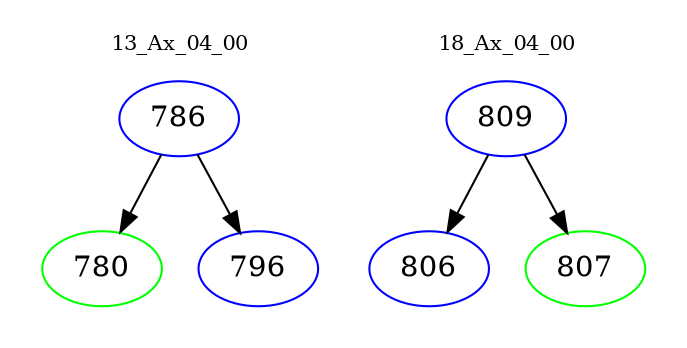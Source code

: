 digraph{
subgraph cluster_0 {
color = white
label = "13_Ax_04_00";
fontsize=10;
T0_786 [label="786", color="blue"]
T0_786 -> T0_780 [color="black"]
T0_780 [label="780", color="green"]
T0_786 -> T0_796 [color="black"]
T0_796 [label="796", color="blue"]
}
subgraph cluster_1 {
color = white
label = "18_Ax_04_00";
fontsize=10;
T1_809 [label="809", color="blue"]
T1_809 -> T1_806 [color="black"]
T1_806 [label="806", color="blue"]
T1_809 -> T1_807 [color="black"]
T1_807 [label="807", color="green"]
}
}
